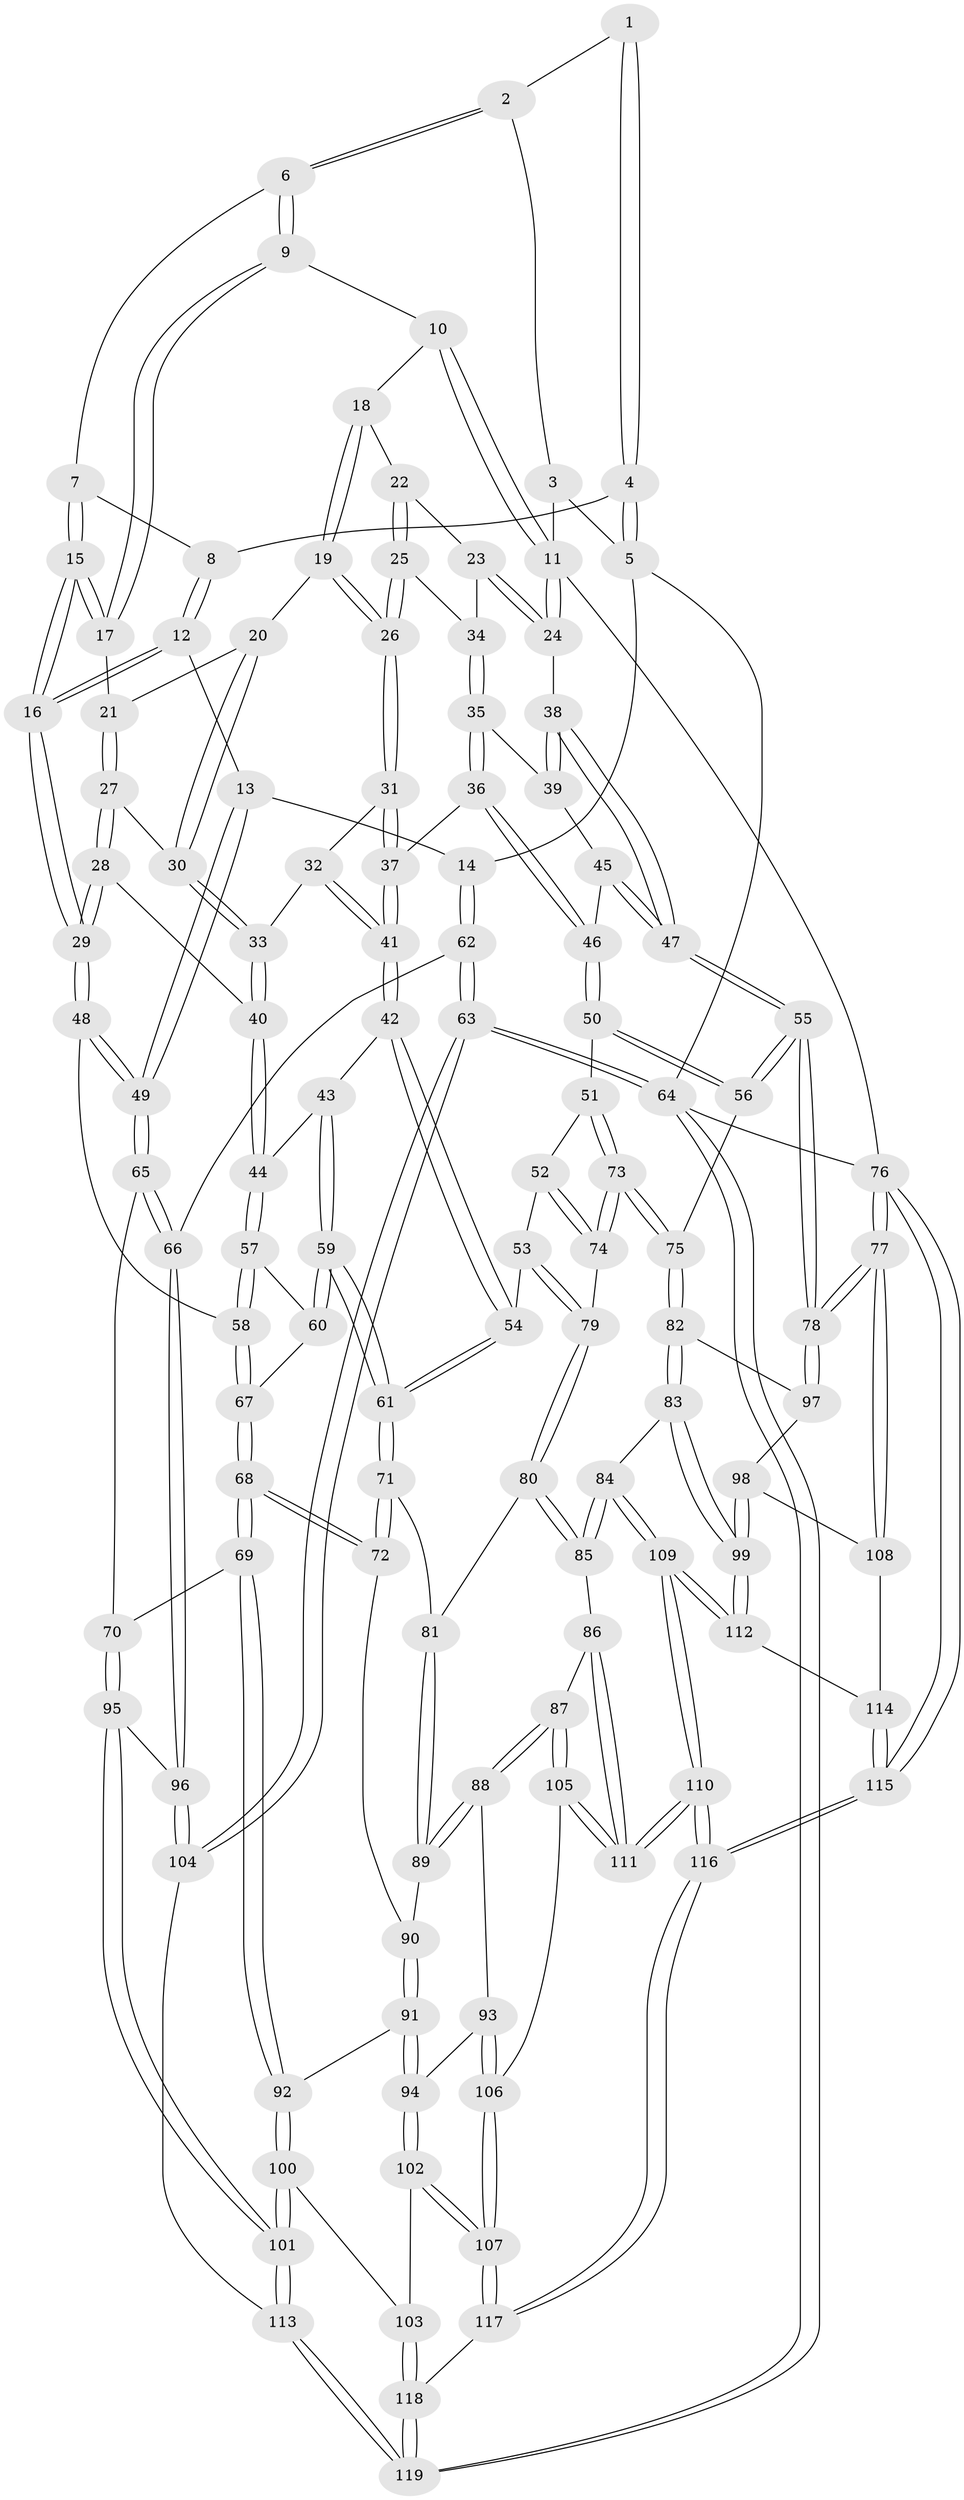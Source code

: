 // Generated by graph-tools (version 1.1) at 2025/27/03/09/25 03:27:05]
// undirected, 119 vertices, 294 edges
graph export_dot {
graph [start="1"]
  node [color=gray90,style=filled];
  1 [pos="+0.06467094677976752+0.06967864993515781"];
  2 [pos="+0.29613313117307444+0"];
  3 [pos="+0.03526944059320504+0"];
  4 [pos="+0.05637534007397278+0.08542559224011734"];
  5 [pos="+0+0.12979964463108049"];
  6 [pos="+0.29835367084063585+0"];
  7 [pos="+0.09704470114536774+0.10119071479339142"];
  8 [pos="+0.07073277531185082+0.09165405575955694"];
  9 [pos="+0.3568470535916669+0"];
  10 [pos="+0.6062406022702755+0"];
  11 [pos="+1+0"];
  12 [pos="+0.06223896718366433+0.27567745021162876"];
  13 [pos="+0+0.2691891973657565"];
  14 [pos="+0+0.23623156024754796"];
  15 [pos="+0.22254634673886292+0.23871288953444472"];
  16 [pos="+0.20943435647766653+0.28704480474943966"];
  17 [pos="+0.301163192222577+0.09769222009432109"];
  18 [pos="+0.6271240603512743+0"];
  19 [pos="+0.6233654453842186+0.09787865815188466"];
  20 [pos="+0.5892702729780726+0.15577184340435823"];
  21 [pos="+0.42111638916305816+0.18130639276827729"];
  22 [pos="+0.8929380379423073+0.11907299018412998"];
  23 [pos="+1+0.11024381140014368"];
  24 [pos="+1+0.013339055137830515"];
  25 [pos="+0.8231834421179465+0.2215302766810569"];
  26 [pos="+0.762226773171693+0.25845382930442984"];
  27 [pos="+0.4598299962554061+0.27147264571503965"];
  28 [pos="+0.41676180230622784+0.36748358308024465"];
  29 [pos="+0.26080426042749777+0.38534344963282713"];
  30 [pos="+0.5805093849945636+0.1815292473113048"];
  31 [pos="+0.7611839678004768+0.26948203582176994"];
  32 [pos="+0.6521003946348263+0.32318862425918593"];
  33 [pos="+0.5972132014710387+0.29836627246308717"];
  34 [pos="+0.9033236858802448+0.2750521219685473"];
  35 [pos="+0.9095671919049703+0.31191954423634155"];
  36 [pos="+0.8295440215108291+0.37431228591410315"];
  37 [pos="+0.797836925187378+0.3572509039130414"];
  38 [pos="+1+0.34637437908144975"];
  39 [pos="+0.9842523180253038+0.3291712397608528"];
  40 [pos="+0.4976228894692208+0.40173962205515984"];
  41 [pos="+0.6706863218293436+0.4512686453954851"];
  42 [pos="+0.6625041658724531+0.46663570987666253"];
  43 [pos="+0.5336043641830127+0.4386455502525342"];
  44 [pos="+0.5179365701677668+0.4274812181944897"];
  45 [pos="+0.8980856746630602+0.4001569898572307"];
  46 [pos="+0.8444816403468987+0.400059395583708"];
  47 [pos="+1+0.49153579773806405"];
  48 [pos="+0.24137688155568765+0.465835715531834"];
  49 [pos="+0.13213948162071357+0.5811032143843293"];
  50 [pos="+0.8586453407203168+0.5481476587120953"];
  51 [pos="+0.8420081655182964+0.5541217089672926"];
  52 [pos="+0.8232422801300417+0.557496764973509"];
  53 [pos="+0.7281862536630342+0.5664707921267593"];
  54 [pos="+0.699779234168415+0.5510479318679607"];
  55 [pos="+1+0.5647891320923472"];
  56 [pos="+1+0.5921374853938454"];
  57 [pos="+0.46076574895261+0.5260825328464948"];
  58 [pos="+0.30059637476992973+0.518389339484704"];
  59 [pos="+0.5331390449574952+0.6175953802617126"];
  60 [pos="+0.4649865868492008+0.5686665228213206"];
  61 [pos="+0.546891535050207+0.645664793571882"];
  62 [pos="+0+0.6496592423033777"];
  63 [pos="+0+1"];
  64 [pos="+0+1"];
  65 [pos="+0.0963482664107896+0.6256545820014198"];
  66 [pos="+0+0.6489319647094436"];
  67 [pos="+0.35920790990523144+0.5871767762152611"];
  68 [pos="+0.41173623937623893+0.7309534249432311"];
  69 [pos="+0.3976074470817469+0.7583105523248237"];
  70 [pos="+0.16703930708333825+0.7113361997057748"];
  71 [pos="+0.5440673660613237+0.6549121200641372"];
  72 [pos="+0.5397429970413815+0.6616593642850807"];
  73 [pos="+0.8315609530619608+0.7216478491871647"];
  74 [pos="+0.7990193138004614+0.7044467222684709"];
  75 [pos="+0.871500766497335+0.7728192478948249"];
  76 [pos="+1+1"];
  77 [pos="+1+0.8559054258663366"];
  78 [pos="+1+0.7666681420259487"];
  79 [pos="+0.7246766989459437+0.6904408289450984"];
  80 [pos="+0.7237431642164762+0.6922341253002349"];
  81 [pos="+0.6763280770676761+0.7086413688249112"];
  82 [pos="+0.8681273283678185+0.7922213019162534"];
  83 [pos="+0.8016731127054567+0.8356470211248632"];
  84 [pos="+0.769196968736821+0.8423619155777937"];
  85 [pos="+0.7541798183263754+0.840147868248147"];
  86 [pos="+0.7418905746316153+0.8442029093830915"];
  87 [pos="+0.6928990523544508+0.8577067605501126"];
  88 [pos="+0.6496823578817104+0.836511009200661"];
  89 [pos="+0.6314805012865202+0.7886329239937266"];
  90 [pos="+0.5837080656773133+0.7465519475774055"];
  91 [pos="+0.5102191612730064+0.8387389981426359"];
  92 [pos="+0.4015649712584564+0.7821868554126045"];
  93 [pos="+0.5981941479265541+0.8534327901383778"];
  94 [pos="+0.5328952823705305+0.8605005987018554"];
  95 [pos="+0.18062897549987447+0.8576631518328917"];
  96 [pos="+0.08483290280266553+0.9014258530340968"];
  97 [pos="+0.8896306943327621+0.8057500666598996"];
  98 [pos="+0.9487684418985208+0.8855134781091241"];
  99 [pos="+0.8749943941909668+0.9428464990261153"];
  100 [pos="+0.354790039165214+0.9003325676664133"];
  101 [pos="+0.28259641467859614+0.9670596203927174"];
  102 [pos="+0.5217879676770434+0.9350161949257314"];
  103 [pos="+0.4671077854289353+0.9511692140974708"];
  104 [pos="+0.07239231438450115+0.9186237148070399"];
  105 [pos="+0.680506498518674+0.9052269878503519"];
  106 [pos="+0.5866329551345403+0.9919512020007404"];
  107 [pos="+0.5832173534289251+0.9963774049334898"];
  108 [pos="+0.9840415699640704+0.9008114405390383"];
  109 [pos="+0.8199707735398185+1"];
  110 [pos="+0.8051611440279368+1"];
  111 [pos="+0.7504923634308047+1"];
  112 [pos="+0.8748055628135495+0.9461282922923605"];
  113 [pos="+0.2541439033649454+1"];
  114 [pos="+0.9577593174558898+0.961432144890936"];
  115 [pos="+0.9305738744505294+1"];
  116 [pos="+0.8067744348671347+1"];
  117 [pos="+0.6079143968976569+1"];
  118 [pos="+0.45337455352453915+1"];
  119 [pos="+0.25157467970174563+1"];
  1 -- 2;
  1 -- 4;
  1 -- 4;
  2 -- 3;
  2 -- 6;
  2 -- 6;
  3 -- 5;
  3 -- 11;
  4 -- 5;
  4 -- 5;
  4 -- 8;
  5 -- 14;
  5 -- 64;
  6 -- 7;
  6 -- 9;
  6 -- 9;
  7 -- 8;
  7 -- 15;
  7 -- 15;
  8 -- 12;
  8 -- 12;
  9 -- 10;
  9 -- 17;
  9 -- 17;
  10 -- 11;
  10 -- 11;
  10 -- 18;
  11 -- 24;
  11 -- 24;
  11 -- 76;
  12 -- 13;
  12 -- 16;
  12 -- 16;
  13 -- 14;
  13 -- 49;
  13 -- 49;
  14 -- 62;
  14 -- 62;
  15 -- 16;
  15 -- 16;
  15 -- 17;
  15 -- 17;
  16 -- 29;
  16 -- 29;
  17 -- 21;
  18 -- 19;
  18 -- 19;
  18 -- 22;
  19 -- 20;
  19 -- 26;
  19 -- 26;
  20 -- 21;
  20 -- 30;
  20 -- 30;
  21 -- 27;
  21 -- 27;
  22 -- 23;
  22 -- 25;
  22 -- 25;
  23 -- 24;
  23 -- 24;
  23 -- 34;
  24 -- 38;
  25 -- 26;
  25 -- 26;
  25 -- 34;
  26 -- 31;
  26 -- 31;
  27 -- 28;
  27 -- 28;
  27 -- 30;
  28 -- 29;
  28 -- 29;
  28 -- 40;
  29 -- 48;
  29 -- 48;
  30 -- 33;
  30 -- 33;
  31 -- 32;
  31 -- 37;
  31 -- 37;
  32 -- 33;
  32 -- 41;
  32 -- 41;
  33 -- 40;
  33 -- 40;
  34 -- 35;
  34 -- 35;
  35 -- 36;
  35 -- 36;
  35 -- 39;
  36 -- 37;
  36 -- 46;
  36 -- 46;
  37 -- 41;
  37 -- 41;
  38 -- 39;
  38 -- 39;
  38 -- 47;
  38 -- 47;
  39 -- 45;
  40 -- 44;
  40 -- 44;
  41 -- 42;
  41 -- 42;
  42 -- 43;
  42 -- 54;
  42 -- 54;
  43 -- 44;
  43 -- 59;
  43 -- 59;
  44 -- 57;
  44 -- 57;
  45 -- 46;
  45 -- 47;
  45 -- 47;
  46 -- 50;
  46 -- 50;
  47 -- 55;
  47 -- 55;
  48 -- 49;
  48 -- 49;
  48 -- 58;
  49 -- 65;
  49 -- 65;
  50 -- 51;
  50 -- 56;
  50 -- 56;
  51 -- 52;
  51 -- 73;
  51 -- 73;
  52 -- 53;
  52 -- 74;
  52 -- 74;
  53 -- 54;
  53 -- 79;
  53 -- 79;
  54 -- 61;
  54 -- 61;
  55 -- 56;
  55 -- 56;
  55 -- 78;
  55 -- 78;
  56 -- 75;
  57 -- 58;
  57 -- 58;
  57 -- 60;
  58 -- 67;
  58 -- 67;
  59 -- 60;
  59 -- 60;
  59 -- 61;
  59 -- 61;
  60 -- 67;
  61 -- 71;
  61 -- 71;
  62 -- 63;
  62 -- 63;
  62 -- 66;
  63 -- 64;
  63 -- 64;
  63 -- 104;
  63 -- 104;
  64 -- 119;
  64 -- 119;
  64 -- 76;
  65 -- 66;
  65 -- 66;
  65 -- 70;
  66 -- 96;
  66 -- 96;
  67 -- 68;
  67 -- 68;
  68 -- 69;
  68 -- 69;
  68 -- 72;
  68 -- 72;
  69 -- 70;
  69 -- 92;
  69 -- 92;
  70 -- 95;
  70 -- 95;
  71 -- 72;
  71 -- 72;
  71 -- 81;
  72 -- 90;
  73 -- 74;
  73 -- 74;
  73 -- 75;
  73 -- 75;
  74 -- 79;
  75 -- 82;
  75 -- 82;
  76 -- 77;
  76 -- 77;
  76 -- 115;
  76 -- 115;
  77 -- 78;
  77 -- 78;
  77 -- 108;
  77 -- 108;
  78 -- 97;
  78 -- 97;
  79 -- 80;
  79 -- 80;
  80 -- 81;
  80 -- 85;
  80 -- 85;
  81 -- 89;
  81 -- 89;
  82 -- 83;
  82 -- 83;
  82 -- 97;
  83 -- 84;
  83 -- 99;
  83 -- 99;
  84 -- 85;
  84 -- 85;
  84 -- 109;
  84 -- 109;
  85 -- 86;
  86 -- 87;
  86 -- 111;
  86 -- 111;
  87 -- 88;
  87 -- 88;
  87 -- 105;
  87 -- 105;
  88 -- 89;
  88 -- 89;
  88 -- 93;
  89 -- 90;
  90 -- 91;
  90 -- 91;
  91 -- 92;
  91 -- 94;
  91 -- 94;
  92 -- 100;
  92 -- 100;
  93 -- 94;
  93 -- 106;
  93 -- 106;
  94 -- 102;
  94 -- 102;
  95 -- 96;
  95 -- 101;
  95 -- 101;
  96 -- 104;
  96 -- 104;
  97 -- 98;
  98 -- 99;
  98 -- 99;
  98 -- 108;
  99 -- 112;
  99 -- 112;
  100 -- 101;
  100 -- 101;
  100 -- 103;
  101 -- 113;
  101 -- 113;
  102 -- 103;
  102 -- 107;
  102 -- 107;
  103 -- 118;
  103 -- 118;
  104 -- 113;
  105 -- 106;
  105 -- 111;
  105 -- 111;
  106 -- 107;
  106 -- 107;
  107 -- 117;
  107 -- 117;
  108 -- 114;
  109 -- 110;
  109 -- 110;
  109 -- 112;
  109 -- 112;
  110 -- 111;
  110 -- 111;
  110 -- 116;
  110 -- 116;
  112 -- 114;
  113 -- 119;
  113 -- 119;
  114 -- 115;
  114 -- 115;
  115 -- 116;
  115 -- 116;
  116 -- 117;
  116 -- 117;
  117 -- 118;
  118 -- 119;
  118 -- 119;
}
